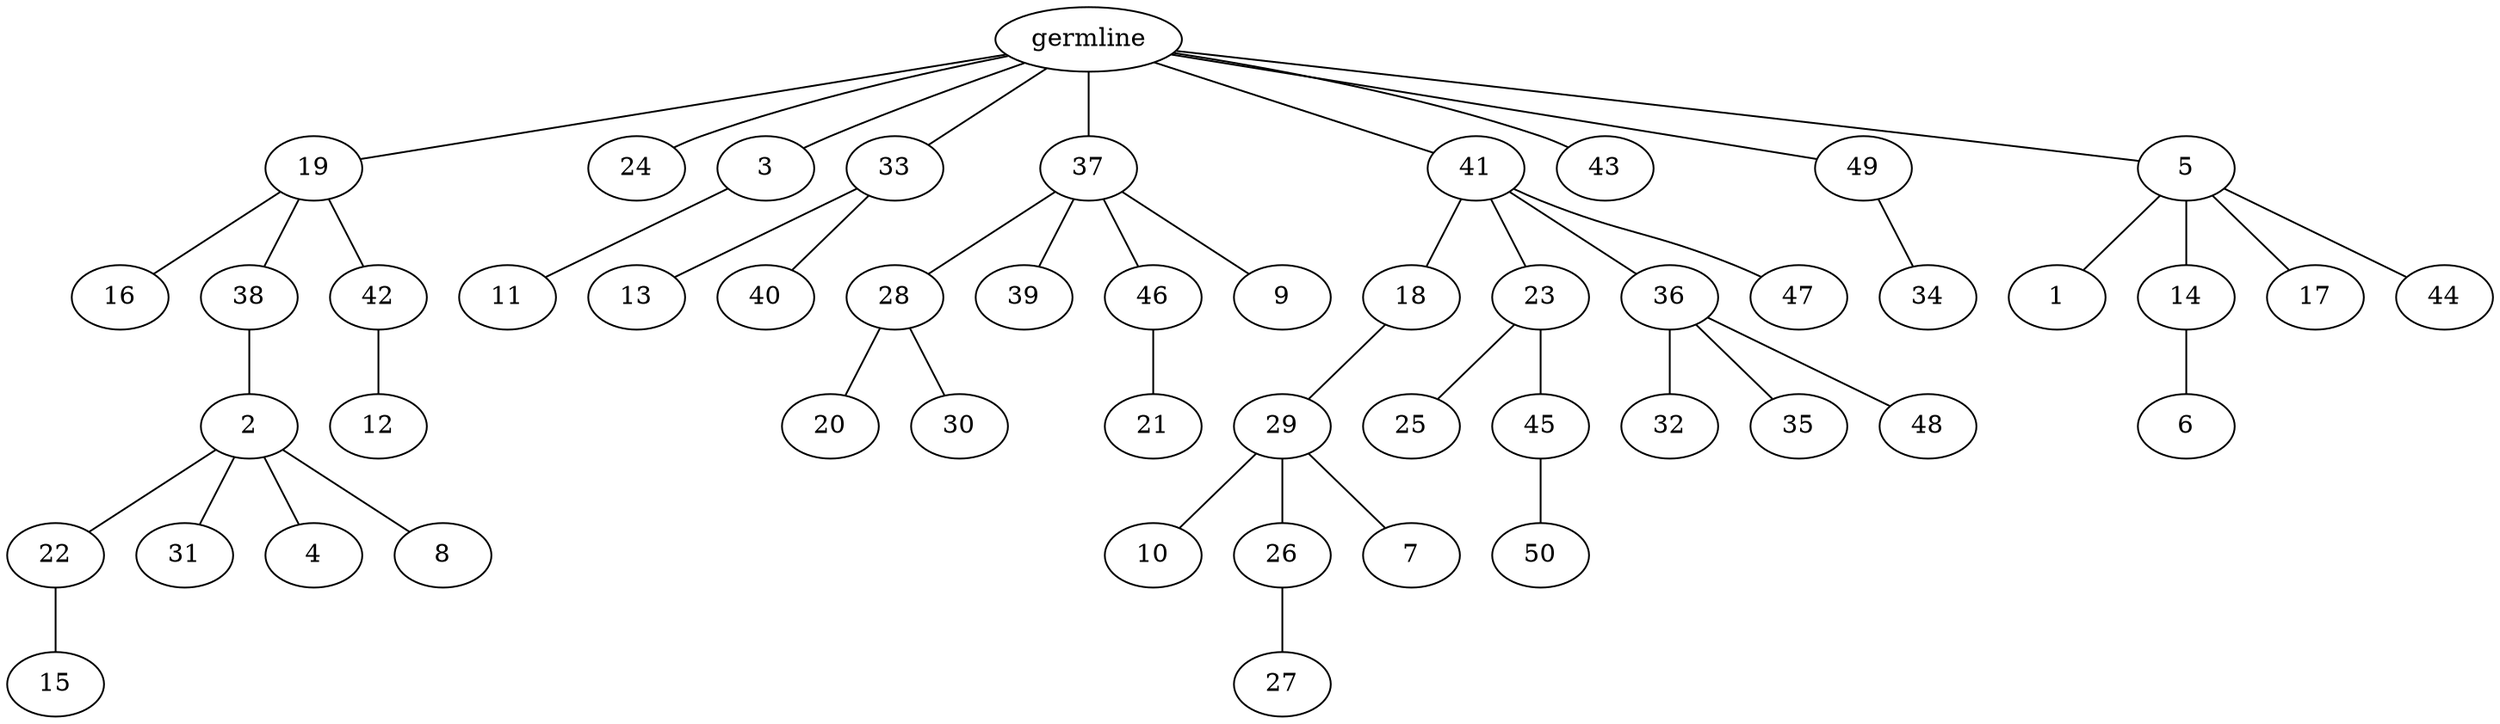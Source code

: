 graph tree {
    "140137453965952" [label="germline"];
    "140137438072064" [label="19"];
    "140137438072112" [label="16"];
    "140137438069712" [label="38"];
    "140137438069232" [label="2"];
    "140137440520944" [label="22"];
    "140137440519936" [label="15"];
    "140137438072496" [label="31"];
    "140137438071440" [label="4"];
    "140137438071152" [label="8"];
    "140137438070096" [label="42"];
    "140137438071248" [label="12"];
    "140137438072304" [label="24"];
    "140137438068896" [label="3"];
    "140137438070480" [label="11"];
    "140137438069376" [label="33"];
    "140137438069952" [label="13"];
    "140137438069616" [label="40"];
    "140137438069184" [label="37"];
    "140137443648560" [label="28"];
    "140137443651200" [label="20"];
    "140137443649952" [label="30"];
    "140137443651248" [label="39"];
    "140137443650768" [label="46"];
    "140137443648512" [label="21"];
    "140137443650144" [label="9"];
    "140137438069808" [label="41"];
    "140137443649424" [label="18"];
    "140137443650528" [label="29"];
    "140137443651296" [label="10"];
    "140137443650048" [label="26"];
    "140137453949376" [label="27"];
    "140137443647840" [label="7"];
    "140137443648128" [label="23"];
    "140137443651056" [label="25"];
    "140137443650480" [label="45"];
    "140137443651008" [label="50"];
    "140137443651344" [label="36"];
    "140137443650720" [label="32"];
    "140137440520176" [label="35"];
    "140137443647696" [label="48"];
    "140137443647552" [label="47"];
    "140137443649472" [label="43"];
    "140137440518784" [label="49"];
    "140137440518352" [label="34"];
    "140137440519168" [label="5"];
    "140137440519984" [label="1"];
    "140137440521472" [label="14"];
    "140137440521808" [label="6"];
    "140137440520848" [label="17"];
    "140137440519072" [label="44"];
    "140137453965952" -- "140137438072064";
    "140137453965952" -- "140137438072304";
    "140137453965952" -- "140137438068896";
    "140137453965952" -- "140137438069376";
    "140137453965952" -- "140137438069184";
    "140137453965952" -- "140137438069808";
    "140137453965952" -- "140137443649472";
    "140137453965952" -- "140137440518784";
    "140137453965952" -- "140137440519168";
    "140137438072064" -- "140137438072112";
    "140137438072064" -- "140137438069712";
    "140137438072064" -- "140137438070096";
    "140137438069712" -- "140137438069232";
    "140137438069232" -- "140137440520944";
    "140137438069232" -- "140137438072496";
    "140137438069232" -- "140137438071440";
    "140137438069232" -- "140137438071152";
    "140137440520944" -- "140137440519936";
    "140137438070096" -- "140137438071248";
    "140137438068896" -- "140137438070480";
    "140137438069376" -- "140137438069952";
    "140137438069376" -- "140137438069616";
    "140137438069184" -- "140137443648560";
    "140137438069184" -- "140137443651248";
    "140137438069184" -- "140137443650768";
    "140137438069184" -- "140137443650144";
    "140137443648560" -- "140137443651200";
    "140137443648560" -- "140137443649952";
    "140137443650768" -- "140137443648512";
    "140137438069808" -- "140137443649424";
    "140137438069808" -- "140137443648128";
    "140137438069808" -- "140137443651344";
    "140137438069808" -- "140137443647552";
    "140137443649424" -- "140137443650528";
    "140137443650528" -- "140137443651296";
    "140137443650528" -- "140137443650048";
    "140137443650528" -- "140137443647840";
    "140137443650048" -- "140137453949376";
    "140137443648128" -- "140137443651056";
    "140137443648128" -- "140137443650480";
    "140137443650480" -- "140137443651008";
    "140137443651344" -- "140137443650720";
    "140137443651344" -- "140137440520176";
    "140137443651344" -- "140137443647696";
    "140137440518784" -- "140137440518352";
    "140137440519168" -- "140137440519984";
    "140137440519168" -- "140137440521472";
    "140137440519168" -- "140137440520848";
    "140137440519168" -- "140137440519072";
    "140137440521472" -- "140137440521808";
}
